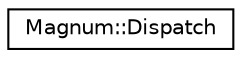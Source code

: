 digraph "圖形化之類別階層"
{
  edge [fontname="Helvetica",fontsize="10",labelfontname="Helvetica",labelfontsize="10"];
  node [fontname="Helvetica",fontsize="10",shape=record];
  rankdir="LR";
  Node1 [label="Magnum::Dispatch",height=0.2,width=0.4,color="black", fillcolor="white", style="filled",URL="$class_magnum_1_1_dispatch.html"];
}
